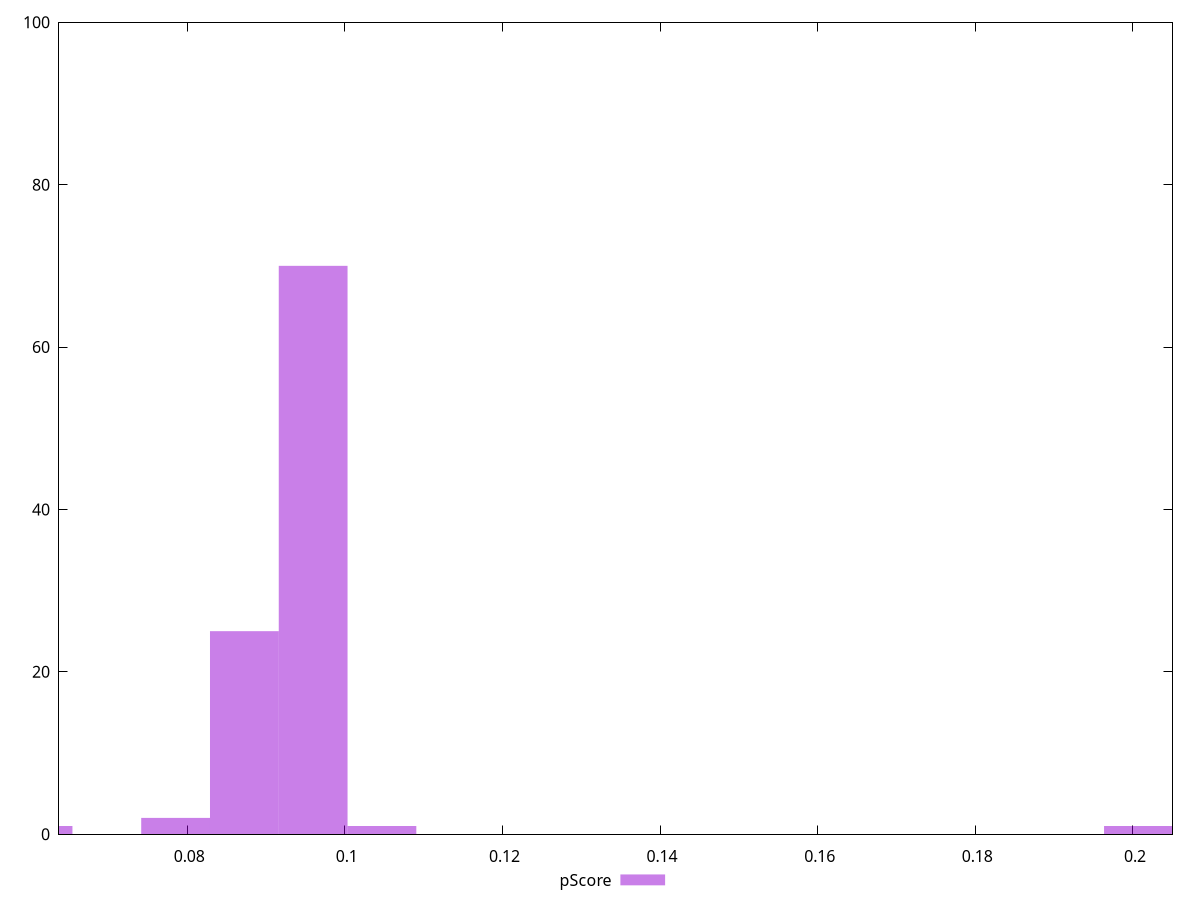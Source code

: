 reset

$pScore <<EOF
0.07853403012904846 2
0.06108202343370435 1
0.09598603682439255 70
0.08726003347672051 25
0.20069807699645717 1
0.1047120401720646 1
EOF

set key outside below
set boxwidth 0.00872600334767205
set xrange [0.06373984701480595:0.20501964709307485]
set yrange [0:100]
set trange [0:100]
set style fill transparent solid 0.5 noborder
set terminal svg size 640, 490 enhanced background rgb 'white'
set output "report_00017_2021-02-10T15-08-03.406Z/interactive/samples/pages/pScore/histogram.svg"

plot $pScore title "pScore" with boxes

reset
